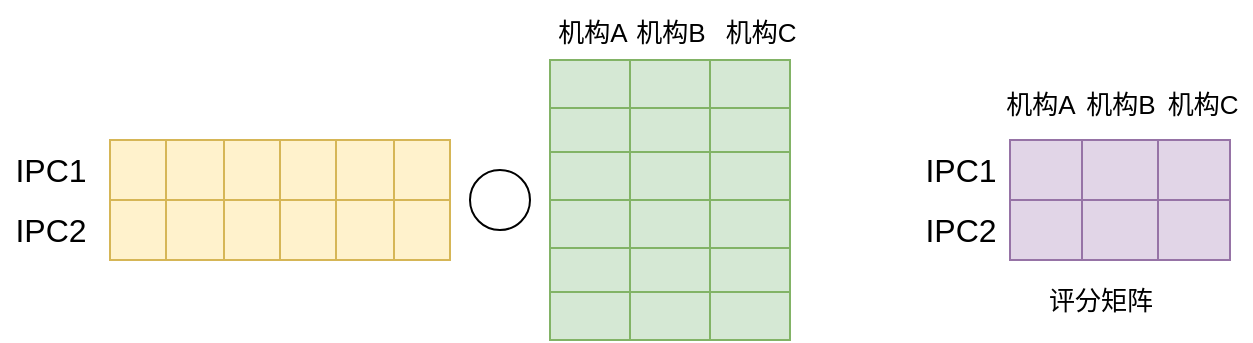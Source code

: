 <mxfile version="17.4.6" type="github">
  <diagram id="LbOjANlUnKk1hYQ8PQul" name="Page-1">
    <mxGraphModel dx="865" dy="428" grid="0" gridSize="10" guides="1" tooltips="1" connect="1" arrows="1" fold="1" page="1" pageScale="1" pageWidth="827" pageHeight="1169" math="0" shadow="0">
      <root>
        <mxCell id="0" />
        <mxCell id="1" parent="0" />
        <mxCell id="xyta7GMCh_n7n7dtNTIc-2" value="" style="shape=table;startSize=0;container=1;collapsible=0;childLayout=tableLayout;fillColor=#fff2cc;strokeColor=#d6b656;" vertex="1" parent="1">
          <mxGeometry x="180" y="240" width="170" height="30" as="geometry" />
        </mxCell>
        <mxCell id="xyta7GMCh_n7n7dtNTIc-3" value="" style="shape=tableRow;horizontal=0;startSize=0;swimlaneHead=0;swimlaneBody=0;top=0;left=0;bottom=0;right=0;collapsible=0;dropTarget=0;fillColor=none;points=[[0,0.5],[1,0.5]];portConstraint=eastwest;" vertex="1" parent="xyta7GMCh_n7n7dtNTIc-2">
          <mxGeometry width="170" height="30" as="geometry" />
        </mxCell>
        <mxCell id="xyta7GMCh_n7n7dtNTIc-4" value="" style="shape=partialRectangle;html=1;whiteSpace=wrap;connectable=0;overflow=hidden;fillColor=none;top=0;left=0;bottom=0;right=0;pointerEvents=1;" vertex="1" parent="xyta7GMCh_n7n7dtNTIc-3">
          <mxGeometry width="28" height="30" as="geometry">
            <mxRectangle width="28" height="30" as="alternateBounds" />
          </mxGeometry>
        </mxCell>
        <mxCell id="xyta7GMCh_n7n7dtNTIc-5" value="" style="shape=partialRectangle;html=1;whiteSpace=wrap;connectable=0;overflow=hidden;fillColor=none;top=0;left=0;bottom=0;right=0;pointerEvents=1;" vertex="1" parent="xyta7GMCh_n7n7dtNTIc-3">
          <mxGeometry x="28" width="29" height="30" as="geometry">
            <mxRectangle width="29" height="30" as="alternateBounds" />
          </mxGeometry>
        </mxCell>
        <mxCell id="xyta7GMCh_n7n7dtNTIc-6" value="" style="shape=partialRectangle;html=1;whiteSpace=wrap;connectable=0;overflow=hidden;fillColor=none;top=0;left=0;bottom=0;right=0;pointerEvents=1;" vertex="1" parent="xyta7GMCh_n7n7dtNTIc-3">
          <mxGeometry x="57" width="28" height="30" as="geometry">
            <mxRectangle width="28" height="30" as="alternateBounds" />
          </mxGeometry>
        </mxCell>
        <mxCell id="xyta7GMCh_n7n7dtNTIc-7" value="" style="shape=partialRectangle;html=1;whiteSpace=wrap;connectable=0;overflow=hidden;fillColor=none;top=0;left=0;bottom=0;right=0;pointerEvents=1;" vertex="1" parent="xyta7GMCh_n7n7dtNTIc-3">
          <mxGeometry x="85" width="28" height="30" as="geometry">
            <mxRectangle width="28" height="30" as="alternateBounds" />
          </mxGeometry>
        </mxCell>
        <mxCell id="xyta7GMCh_n7n7dtNTIc-8" value="" style="shape=partialRectangle;html=1;whiteSpace=wrap;connectable=0;overflow=hidden;fillColor=none;top=0;left=0;bottom=0;right=0;pointerEvents=1;" vertex="1" parent="xyta7GMCh_n7n7dtNTIc-3">
          <mxGeometry x="113" width="29" height="30" as="geometry">
            <mxRectangle width="29" height="30" as="alternateBounds" />
          </mxGeometry>
        </mxCell>
        <mxCell id="xyta7GMCh_n7n7dtNTIc-9" value="" style="shape=partialRectangle;html=1;whiteSpace=wrap;connectable=0;overflow=hidden;fillColor=none;top=0;left=0;bottom=0;right=0;pointerEvents=1;" vertex="1" parent="xyta7GMCh_n7n7dtNTIc-3">
          <mxGeometry x="142" width="28" height="30" as="geometry">
            <mxRectangle width="28" height="30" as="alternateBounds" />
          </mxGeometry>
        </mxCell>
        <mxCell id="xyta7GMCh_n7n7dtNTIc-10" value="" style="shape=tableRow;horizontal=0;startSize=0;swimlaneHead=0;swimlaneBody=0;top=0;left=0;bottom=0;right=0;collapsible=0;dropTarget=0;fillColor=none;points=[[0,0.5],[1,0.5]];portConstraint=eastwest;" vertex="1" parent="1">
          <mxGeometry x="180" y="270" width="170" height="30" as="geometry" />
        </mxCell>
        <mxCell id="xyta7GMCh_n7n7dtNTIc-11" value="" style="shape=partialRectangle;html=1;whiteSpace=wrap;connectable=0;overflow=hidden;fillColor=none;top=0;left=0;bottom=0;right=0;pointerEvents=1;" vertex="1" parent="xyta7GMCh_n7n7dtNTIc-10">
          <mxGeometry width="28" height="30" as="geometry">
            <mxRectangle width="28" height="30" as="alternateBounds" />
          </mxGeometry>
        </mxCell>
        <mxCell id="xyta7GMCh_n7n7dtNTIc-12" value="" style="shape=partialRectangle;html=1;whiteSpace=wrap;connectable=0;overflow=hidden;fillColor=none;top=0;left=0;bottom=0;right=0;pointerEvents=1;" vertex="1" parent="xyta7GMCh_n7n7dtNTIc-10">
          <mxGeometry x="28" width="29" height="30" as="geometry">
            <mxRectangle width="29" height="30" as="alternateBounds" />
          </mxGeometry>
        </mxCell>
        <mxCell id="xyta7GMCh_n7n7dtNTIc-13" value="" style="shape=partialRectangle;html=1;whiteSpace=wrap;connectable=0;overflow=hidden;fillColor=none;top=0;left=0;bottom=0;right=0;pointerEvents=1;" vertex="1" parent="xyta7GMCh_n7n7dtNTIc-10">
          <mxGeometry x="57" width="28" height="30" as="geometry">
            <mxRectangle width="28" height="30" as="alternateBounds" />
          </mxGeometry>
        </mxCell>
        <mxCell id="xyta7GMCh_n7n7dtNTIc-14" value="" style="shape=partialRectangle;html=1;whiteSpace=wrap;connectable=0;overflow=hidden;fillColor=none;top=0;left=0;bottom=0;right=0;pointerEvents=1;" vertex="1" parent="xyta7GMCh_n7n7dtNTIc-10">
          <mxGeometry x="85" width="28" height="30" as="geometry">
            <mxRectangle width="28" height="30" as="alternateBounds" />
          </mxGeometry>
        </mxCell>
        <mxCell id="xyta7GMCh_n7n7dtNTIc-15" value="" style="shape=partialRectangle;html=1;whiteSpace=wrap;connectable=0;overflow=hidden;fillColor=none;top=0;left=0;bottom=0;right=0;pointerEvents=1;" vertex="1" parent="xyta7GMCh_n7n7dtNTIc-10">
          <mxGeometry x="113" width="29" height="30" as="geometry">
            <mxRectangle width="29" height="30" as="alternateBounds" />
          </mxGeometry>
        </mxCell>
        <mxCell id="xyta7GMCh_n7n7dtNTIc-16" value="" style="shape=partialRectangle;html=1;whiteSpace=wrap;connectable=0;overflow=hidden;fillColor=none;top=0;left=0;bottom=0;right=0;pointerEvents=1;" vertex="1" parent="xyta7GMCh_n7n7dtNTIc-10">
          <mxGeometry x="142" width="28" height="30" as="geometry">
            <mxRectangle width="28" height="30" as="alternateBounds" />
          </mxGeometry>
        </mxCell>
        <mxCell id="xyta7GMCh_n7n7dtNTIc-17" value="" style="shape=table;startSize=0;container=1;collapsible=0;childLayout=tableLayout;fillColor=#fff2cc;strokeColor=#d6b656;" vertex="1" parent="1">
          <mxGeometry x="180" y="270" width="170" height="30" as="geometry" />
        </mxCell>
        <mxCell id="xyta7GMCh_n7n7dtNTIc-18" value="" style="shape=tableRow;horizontal=0;startSize=0;swimlaneHead=0;swimlaneBody=0;top=0;left=0;bottom=0;right=0;collapsible=0;dropTarget=0;fillColor=none;points=[[0,0.5],[1,0.5]];portConstraint=eastwest;" vertex="1" parent="xyta7GMCh_n7n7dtNTIc-17">
          <mxGeometry width="170" height="30" as="geometry" />
        </mxCell>
        <mxCell id="xyta7GMCh_n7n7dtNTIc-19" value="" style="shape=partialRectangle;html=1;whiteSpace=wrap;connectable=0;overflow=hidden;fillColor=none;top=0;left=0;bottom=0;right=0;pointerEvents=1;" vertex="1" parent="xyta7GMCh_n7n7dtNTIc-18">
          <mxGeometry width="28" height="30" as="geometry">
            <mxRectangle width="28" height="30" as="alternateBounds" />
          </mxGeometry>
        </mxCell>
        <mxCell id="xyta7GMCh_n7n7dtNTIc-20" value="" style="shape=partialRectangle;html=1;whiteSpace=wrap;connectable=0;overflow=hidden;fillColor=none;top=0;left=0;bottom=0;right=0;pointerEvents=1;" vertex="1" parent="xyta7GMCh_n7n7dtNTIc-18">
          <mxGeometry x="28" width="29" height="30" as="geometry">
            <mxRectangle width="29" height="30" as="alternateBounds" />
          </mxGeometry>
        </mxCell>
        <mxCell id="xyta7GMCh_n7n7dtNTIc-21" value="" style="shape=partialRectangle;html=1;whiteSpace=wrap;connectable=0;overflow=hidden;fillColor=none;top=0;left=0;bottom=0;right=0;pointerEvents=1;" vertex="1" parent="xyta7GMCh_n7n7dtNTIc-18">
          <mxGeometry x="57" width="28" height="30" as="geometry">
            <mxRectangle width="28" height="30" as="alternateBounds" />
          </mxGeometry>
        </mxCell>
        <mxCell id="xyta7GMCh_n7n7dtNTIc-22" value="" style="shape=partialRectangle;html=1;whiteSpace=wrap;connectable=0;overflow=hidden;fillColor=none;top=0;left=0;bottom=0;right=0;pointerEvents=1;" vertex="1" parent="xyta7GMCh_n7n7dtNTIc-18">
          <mxGeometry x="85" width="28" height="30" as="geometry">
            <mxRectangle width="28" height="30" as="alternateBounds" />
          </mxGeometry>
        </mxCell>
        <mxCell id="xyta7GMCh_n7n7dtNTIc-23" value="" style="shape=partialRectangle;html=1;whiteSpace=wrap;connectable=0;overflow=hidden;fillColor=none;top=0;left=0;bottom=0;right=0;pointerEvents=1;" vertex="1" parent="xyta7GMCh_n7n7dtNTIc-18">
          <mxGeometry x="113" width="29" height="30" as="geometry">
            <mxRectangle width="29" height="30" as="alternateBounds" />
          </mxGeometry>
        </mxCell>
        <mxCell id="xyta7GMCh_n7n7dtNTIc-24" value="" style="shape=partialRectangle;html=1;whiteSpace=wrap;connectable=0;overflow=hidden;fillColor=none;top=0;left=0;bottom=0;right=0;pointerEvents=1;" vertex="1" parent="xyta7GMCh_n7n7dtNTIc-18">
          <mxGeometry x="142" width="28" height="30" as="geometry">
            <mxRectangle width="28" height="30" as="alternateBounds" />
          </mxGeometry>
        </mxCell>
        <mxCell id="xyta7GMCh_n7n7dtNTIc-25" value="" style="ellipse;whiteSpace=wrap;html=1;aspect=fixed;" vertex="1" parent="1">
          <mxGeometry x="360" y="255" width="30" height="30" as="geometry" />
        </mxCell>
        <mxCell id="xyta7GMCh_n7n7dtNTIc-26" value="" style="shape=image;html=1;verticalAlign=top;verticalLabelPosition=bottom;labelBackgroundColor=#ffffff;imageAspect=0;aspect=fixed;image=https://cdn4.iconfinder.com/data/icons/essential-app-2/16/record-round-circle-dot-128.png;fontSize=26;" vertex="1" parent="1">
          <mxGeometry x="371.5" y="266.5" width="7" height="7" as="geometry" />
        </mxCell>
        <mxCell id="xyta7GMCh_n7n7dtNTIc-28" value="&lt;font style=&quot;font-size: 16px&quot;&gt;IPC1&lt;/font&gt;" style="text;html=1;align=center;verticalAlign=middle;resizable=0;points=[];autosize=1;strokeColor=none;fillColor=none;fontSize=18;" vertex="1" parent="1">
          <mxGeometry x="125" y="240" width="50" height="30" as="geometry" />
        </mxCell>
        <mxCell id="xyta7GMCh_n7n7dtNTIc-29" value="&lt;font style=&quot;font-size: 16px&quot;&gt;IPC2&lt;/font&gt;" style="text;html=1;align=center;verticalAlign=middle;resizable=0;points=[];autosize=1;strokeColor=none;fillColor=none;fontSize=18;" vertex="1" parent="1">
          <mxGeometry x="125" y="270" width="50" height="30" as="geometry" />
        </mxCell>
        <mxCell id="xyta7GMCh_n7n7dtNTIc-30" value="" style="shape=table;startSize=0;container=1;collapsible=0;childLayout=tableLayout;fontSize=16;fillColor=#d5e8d4;strokeColor=#82b366;" vertex="1" parent="1">
          <mxGeometry x="400" y="200" width="120" height="140" as="geometry" />
        </mxCell>
        <mxCell id="xyta7GMCh_n7n7dtNTIc-31" value="" style="shape=tableRow;horizontal=0;startSize=0;swimlaneHead=0;swimlaneBody=0;top=0;left=0;bottom=0;right=0;collapsible=0;dropTarget=0;fillColor=none;points=[[0,0.5],[1,0.5]];portConstraint=eastwest;fontSize=16;" vertex="1" parent="xyta7GMCh_n7n7dtNTIc-30">
          <mxGeometry width="120" height="24" as="geometry" />
        </mxCell>
        <mxCell id="xyta7GMCh_n7n7dtNTIc-32" value="" style="shape=partialRectangle;html=1;whiteSpace=wrap;connectable=0;overflow=hidden;fillColor=none;top=0;left=0;bottom=0;right=0;pointerEvents=1;fontSize=16;" vertex="1" parent="xyta7GMCh_n7n7dtNTIc-31">
          <mxGeometry width="40" height="24" as="geometry">
            <mxRectangle width="40" height="24" as="alternateBounds" />
          </mxGeometry>
        </mxCell>
        <mxCell id="xyta7GMCh_n7n7dtNTIc-33" value="" style="shape=partialRectangle;html=1;whiteSpace=wrap;connectable=0;overflow=hidden;fillColor=none;top=0;left=0;bottom=0;right=0;pointerEvents=1;fontSize=16;" vertex="1" parent="xyta7GMCh_n7n7dtNTIc-31">
          <mxGeometry x="40" width="40" height="24" as="geometry">
            <mxRectangle width="40" height="24" as="alternateBounds" />
          </mxGeometry>
        </mxCell>
        <mxCell id="xyta7GMCh_n7n7dtNTIc-34" value="" style="shape=partialRectangle;html=1;whiteSpace=wrap;connectable=0;overflow=hidden;fillColor=none;top=0;left=0;bottom=0;right=0;pointerEvents=1;fontSize=16;" vertex="1" parent="xyta7GMCh_n7n7dtNTIc-31">
          <mxGeometry x="80" width="40" height="24" as="geometry">
            <mxRectangle width="40" height="24" as="alternateBounds" />
          </mxGeometry>
        </mxCell>
        <mxCell id="xyta7GMCh_n7n7dtNTIc-35" value="" style="shape=tableRow;horizontal=0;startSize=0;swimlaneHead=0;swimlaneBody=0;top=0;left=0;bottom=0;right=0;collapsible=0;dropTarget=0;fillColor=none;points=[[0,0.5],[1,0.5]];portConstraint=eastwest;fontSize=16;" vertex="1" parent="xyta7GMCh_n7n7dtNTIc-30">
          <mxGeometry y="24" width="120" height="22" as="geometry" />
        </mxCell>
        <mxCell id="xyta7GMCh_n7n7dtNTIc-36" value="" style="shape=partialRectangle;html=1;whiteSpace=wrap;connectable=0;overflow=hidden;fillColor=none;top=0;left=0;bottom=0;right=0;pointerEvents=1;fontSize=16;" vertex="1" parent="xyta7GMCh_n7n7dtNTIc-35">
          <mxGeometry width="40" height="22" as="geometry">
            <mxRectangle width="40" height="22" as="alternateBounds" />
          </mxGeometry>
        </mxCell>
        <mxCell id="xyta7GMCh_n7n7dtNTIc-37" value="" style="shape=partialRectangle;html=1;whiteSpace=wrap;connectable=0;overflow=hidden;fillColor=none;top=0;left=0;bottom=0;right=0;pointerEvents=1;fontSize=16;" vertex="1" parent="xyta7GMCh_n7n7dtNTIc-35">
          <mxGeometry x="40" width="40" height="22" as="geometry">
            <mxRectangle width="40" height="22" as="alternateBounds" />
          </mxGeometry>
        </mxCell>
        <mxCell id="xyta7GMCh_n7n7dtNTIc-38" value="" style="shape=partialRectangle;html=1;whiteSpace=wrap;connectable=0;overflow=hidden;fillColor=none;top=0;left=0;bottom=0;right=0;pointerEvents=1;fontSize=16;" vertex="1" parent="xyta7GMCh_n7n7dtNTIc-35">
          <mxGeometry x="80" width="40" height="22" as="geometry">
            <mxRectangle width="40" height="22" as="alternateBounds" />
          </mxGeometry>
        </mxCell>
        <mxCell id="xyta7GMCh_n7n7dtNTIc-39" value="" style="shape=tableRow;horizontal=0;startSize=0;swimlaneHead=0;swimlaneBody=0;top=0;left=0;bottom=0;right=0;collapsible=0;dropTarget=0;fillColor=none;points=[[0,0.5],[1,0.5]];portConstraint=eastwest;fontSize=16;" vertex="1" parent="xyta7GMCh_n7n7dtNTIc-30">
          <mxGeometry y="46" width="120" height="24" as="geometry" />
        </mxCell>
        <mxCell id="xyta7GMCh_n7n7dtNTIc-40" value="" style="shape=partialRectangle;html=1;whiteSpace=wrap;connectable=0;overflow=hidden;fillColor=none;top=0;left=0;bottom=0;right=0;pointerEvents=1;fontSize=16;" vertex="1" parent="xyta7GMCh_n7n7dtNTIc-39">
          <mxGeometry width="40" height="24" as="geometry">
            <mxRectangle width="40" height="24" as="alternateBounds" />
          </mxGeometry>
        </mxCell>
        <mxCell id="xyta7GMCh_n7n7dtNTIc-41" value="" style="shape=partialRectangle;html=1;whiteSpace=wrap;connectable=0;overflow=hidden;fillColor=none;top=0;left=0;bottom=0;right=0;pointerEvents=1;fontSize=16;" vertex="1" parent="xyta7GMCh_n7n7dtNTIc-39">
          <mxGeometry x="40" width="40" height="24" as="geometry">
            <mxRectangle width="40" height="24" as="alternateBounds" />
          </mxGeometry>
        </mxCell>
        <mxCell id="xyta7GMCh_n7n7dtNTIc-42" value="" style="shape=partialRectangle;html=1;whiteSpace=wrap;connectable=0;overflow=hidden;fillColor=none;top=0;left=0;bottom=0;right=0;pointerEvents=1;fontSize=16;" vertex="1" parent="xyta7GMCh_n7n7dtNTIc-39">
          <mxGeometry x="80" width="40" height="24" as="geometry">
            <mxRectangle width="40" height="24" as="alternateBounds" />
          </mxGeometry>
        </mxCell>
        <mxCell id="xyta7GMCh_n7n7dtNTIc-43" value="" style="shape=tableRow;horizontal=0;startSize=0;swimlaneHead=0;swimlaneBody=0;top=0;left=0;bottom=0;right=0;collapsible=0;dropTarget=0;fillColor=none;points=[[0,0.5],[1,0.5]];portConstraint=eastwest;fontSize=16;" vertex="1" parent="xyta7GMCh_n7n7dtNTIc-30">
          <mxGeometry y="70" width="120" height="24" as="geometry" />
        </mxCell>
        <mxCell id="xyta7GMCh_n7n7dtNTIc-44" value="" style="shape=partialRectangle;html=1;whiteSpace=wrap;connectable=0;overflow=hidden;fillColor=none;top=0;left=0;bottom=0;right=0;pointerEvents=1;fontSize=16;" vertex="1" parent="xyta7GMCh_n7n7dtNTIc-43">
          <mxGeometry width="40" height="24" as="geometry">
            <mxRectangle width="40" height="24" as="alternateBounds" />
          </mxGeometry>
        </mxCell>
        <mxCell id="xyta7GMCh_n7n7dtNTIc-45" value="" style="shape=partialRectangle;html=1;whiteSpace=wrap;connectable=0;overflow=hidden;fillColor=none;top=0;left=0;bottom=0;right=0;pointerEvents=1;fontSize=16;" vertex="1" parent="xyta7GMCh_n7n7dtNTIc-43">
          <mxGeometry x="40" width="40" height="24" as="geometry">
            <mxRectangle width="40" height="24" as="alternateBounds" />
          </mxGeometry>
        </mxCell>
        <mxCell id="xyta7GMCh_n7n7dtNTIc-46" value="" style="shape=partialRectangle;html=1;whiteSpace=wrap;connectable=0;overflow=hidden;fillColor=none;top=0;left=0;bottom=0;right=0;pointerEvents=1;fontSize=16;" vertex="1" parent="xyta7GMCh_n7n7dtNTIc-43">
          <mxGeometry x="80" width="40" height="24" as="geometry">
            <mxRectangle width="40" height="24" as="alternateBounds" />
          </mxGeometry>
        </mxCell>
        <mxCell id="xyta7GMCh_n7n7dtNTIc-47" value="" style="shape=tableRow;horizontal=0;startSize=0;swimlaneHead=0;swimlaneBody=0;top=0;left=0;bottom=0;right=0;collapsible=0;dropTarget=0;fillColor=none;points=[[0,0.5],[1,0.5]];portConstraint=eastwest;fontSize=16;" vertex="1" parent="xyta7GMCh_n7n7dtNTIc-30">
          <mxGeometry y="94" width="120" height="22" as="geometry" />
        </mxCell>
        <mxCell id="xyta7GMCh_n7n7dtNTIc-48" value="" style="shape=partialRectangle;html=1;whiteSpace=wrap;connectable=0;overflow=hidden;fillColor=none;top=0;left=0;bottom=0;right=0;pointerEvents=1;fontSize=16;" vertex="1" parent="xyta7GMCh_n7n7dtNTIc-47">
          <mxGeometry width="40" height="22" as="geometry">
            <mxRectangle width="40" height="22" as="alternateBounds" />
          </mxGeometry>
        </mxCell>
        <mxCell id="xyta7GMCh_n7n7dtNTIc-49" value="" style="shape=partialRectangle;html=1;whiteSpace=wrap;connectable=0;overflow=hidden;fillColor=none;top=0;left=0;bottom=0;right=0;pointerEvents=1;fontSize=16;" vertex="1" parent="xyta7GMCh_n7n7dtNTIc-47">
          <mxGeometry x="40" width="40" height="22" as="geometry">
            <mxRectangle width="40" height="22" as="alternateBounds" />
          </mxGeometry>
        </mxCell>
        <mxCell id="xyta7GMCh_n7n7dtNTIc-50" value="" style="shape=partialRectangle;html=1;whiteSpace=wrap;connectable=0;overflow=hidden;fillColor=none;top=0;left=0;bottom=0;right=0;pointerEvents=1;fontSize=16;" vertex="1" parent="xyta7GMCh_n7n7dtNTIc-47">
          <mxGeometry x="80" width="40" height="22" as="geometry">
            <mxRectangle width="40" height="22" as="alternateBounds" />
          </mxGeometry>
        </mxCell>
        <mxCell id="xyta7GMCh_n7n7dtNTIc-51" value="" style="shape=tableRow;horizontal=0;startSize=0;swimlaneHead=0;swimlaneBody=0;top=0;left=0;bottom=0;right=0;collapsible=0;dropTarget=0;fillColor=none;points=[[0,0.5],[1,0.5]];portConstraint=eastwest;fontSize=16;" vertex="1" parent="xyta7GMCh_n7n7dtNTIc-30">
          <mxGeometry y="116" width="120" height="24" as="geometry" />
        </mxCell>
        <mxCell id="xyta7GMCh_n7n7dtNTIc-52" value="" style="shape=partialRectangle;html=1;whiteSpace=wrap;connectable=0;overflow=hidden;fillColor=none;top=0;left=0;bottom=0;right=0;pointerEvents=1;fontSize=16;" vertex="1" parent="xyta7GMCh_n7n7dtNTIc-51">
          <mxGeometry width="40" height="24" as="geometry">
            <mxRectangle width="40" height="24" as="alternateBounds" />
          </mxGeometry>
        </mxCell>
        <mxCell id="xyta7GMCh_n7n7dtNTIc-53" value="" style="shape=partialRectangle;html=1;whiteSpace=wrap;connectable=0;overflow=hidden;fillColor=none;top=0;left=0;bottom=0;right=0;pointerEvents=1;fontSize=16;" vertex="1" parent="xyta7GMCh_n7n7dtNTIc-51">
          <mxGeometry x="40" width="40" height="24" as="geometry">
            <mxRectangle width="40" height="24" as="alternateBounds" />
          </mxGeometry>
        </mxCell>
        <mxCell id="xyta7GMCh_n7n7dtNTIc-54" value="" style="shape=partialRectangle;html=1;whiteSpace=wrap;connectable=0;overflow=hidden;fillColor=none;top=0;left=0;bottom=0;right=0;pointerEvents=1;fontSize=16;" vertex="1" parent="xyta7GMCh_n7n7dtNTIc-51">
          <mxGeometry x="80" width="40" height="24" as="geometry">
            <mxRectangle width="40" height="24" as="alternateBounds" />
          </mxGeometry>
        </mxCell>
        <mxCell id="xyta7GMCh_n7n7dtNTIc-56" value="&lt;font style=&quot;font-size: 13px&quot;&gt;机构A&lt;/font&gt;" style="text;html=1;align=center;verticalAlign=middle;resizable=0;points=[];autosize=1;strokeColor=none;fillColor=none;fontSize=16;" vertex="1" parent="1">
          <mxGeometry x="395.5" y="170" width="50" height="30" as="geometry" />
        </mxCell>
        <mxCell id="xyta7GMCh_n7n7dtNTIc-57" value="&lt;font style=&quot;font-size: 13px&quot;&gt;机构B&lt;/font&gt;" style="text;html=1;align=center;verticalAlign=middle;resizable=0;points=[];autosize=1;strokeColor=none;fillColor=none;fontSize=16;" vertex="1" parent="1">
          <mxGeometry x="435" y="170" width="50" height="30" as="geometry" />
        </mxCell>
        <mxCell id="xyta7GMCh_n7n7dtNTIc-58" value="&lt;font style=&quot;font-size: 13px&quot;&gt;机构C&lt;/font&gt;" style="text;html=1;align=center;verticalAlign=middle;resizable=0;points=[];autosize=1;strokeColor=none;fillColor=none;fontSize=16;" vertex="1" parent="1">
          <mxGeometry x="480" y="170" width="50" height="30" as="geometry" />
        </mxCell>
        <mxCell id="xyta7GMCh_n7n7dtNTIc-61" value="" style="shape=image;html=1;verticalAlign=top;verticalLabelPosition=bottom;labelBackgroundColor=#ffffff;imageAspect=0;aspect=fixed;image=https://cdn2.iconfinder.com/data/icons/css-vol-2/24/math-equal-128.png;fontSize=13;" vertex="1" parent="1">
          <mxGeometry x="530" y="245.5" width="49" height="49" as="geometry" />
        </mxCell>
        <mxCell id="xyta7GMCh_n7n7dtNTIc-62" value="" style="shape=table;startSize=0;container=1;collapsible=0;childLayout=tableLayout;fontSize=13;fillColor=#e1d5e7;strokeColor=#9673a6;" vertex="1" parent="1">
          <mxGeometry x="630" y="240" width="110" height="60" as="geometry" />
        </mxCell>
        <mxCell id="xyta7GMCh_n7n7dtNTIc-63" value="" style="shape=tableRow;horizontal=0;startSize=0;swimlaneHead=0;swimlaneBody=0;top=0;left=0;bottom=0;right=0;collapsible=0;dropTarget=0;fillColor=none;points=[[0,0.5],[1,0.5]];portConstraint=eastwest;fontSize=13;" vertex="1" parent="xyta7GMCh_n7n7dtNTIc-62">
          <mxGeometry width="110" height="30" as="geometry" />
        </mxCell>
        <mxCell id="xyta7GMCh_n7n7dtNTIc-64" value="" style="shape=partialRectangle;html=1;whiteSpace=wrap;connectable=0;overflow=hidden;fillColor=none;top=0;left=0;bottom=0;right=0;pointerEvents=1;fontSize=13;" vertex="1" parent="xyta7GMCh_n7n7dtNTIc-63">
          <mxGeometry width="36" height="30" as="geometry">
            <mxRectangle width="36" height="30" as="alternateBounds" />
          </mxGeometry>
        </mxCell>
        <mxCell id="xyta7GMCh_n7n7dtNTIc-65" value="" style="shape=partialRectangle;html=1;whiteSpace=wrap;connectable=0;overflow=hidden;fillColor=none;top=0;left=0;bottom=0;right=0;pointerEvents=1;fontSize=13;" vertex="1" parent="xyta7GMCh_n7n7dtNTIc-63">
          <mxGeometry x="36" width="38" height="30" as="geometry">
            <mxRectangle width="38" height="30" as="alternateBounds" />
          </mxGeometry>
        </mxCell>
        <mxCell id="xyta7GMCh_n7n7dtNTIc-66" value="" style="shape=partialRectangle;html=1;whiteSpace=wrap;connectable=0;overflow=hidden;fillColor=none;top=0;left=0;bottom=0;right=0;pointerEvents=1;fontSize=13;" vertex="1" parent="xyta7GMCh_n7n7dtNTIc-63">
          <mxGeometry x="74" width="36" height="30" as="geometry">
            <mxRectangle width="36" height="30" as="alternateBounds" />
          </mxGeometry>
        </mxCell>
        <mxCell id="xyta7GMCh_n7n7dtNTIc-67" value="" style="shape=tableRow;horizontal=0;startSize=0;swimlaneHead=0;swimlaneBody=0;top=0;left=0;bottom=0;right=0;collapsible=0;dropTarget=0;fillColor=none;points=[[0,0.5],[1,0.5]];portConstraint=eastwest;fontSize=13;" vertex="1" parent="xyta7GMCh_n7n7dtNTIc-62">
          <mxGeometry y="30" width="110" height="30" as="geometry" />
        </mxCell>
        <mxCell id="xyta7GMCh_n7n7dtNTIc-68" value="" style="shape=partialRectangle;html=1;whiteSpace=wrap;connectable=0;overflow=hidden;fillColor=none;top=0;left=0;bottom=0;right=0;pointerEvents=1;fontSize=13;" vertex="1" parent="xyta7GMCh_n7n7dtNTIc-67">
          <mxGeometry width="36" height="30" as="geometry">
            <mxRectangle width="36" height="30" as="alternateBounds" />
          </mxGeometry>
        </mxCell>
        <mxCell id="xyta7GMCh_n7n7dtNTIc-69" value="" style="shape=partialRectangle;html=1;whiteSpace=wrap;connectable=0;overflow=hidden;fillColor=none;top=0;left=0;bottom=0;right=0;pointerEvents=1;fontSize=13;" vertex="1" parent="xyta7GMCh_n7n7dtNTIc-67">
          <mxGeometry x="36" width="38" height="30" as="geometry">
            <mxRectangle width="38" height="30" as="alternateBounds" />
          </mxGeometry>
        </mxCell>
        <mxCell id="xyta7GMCh_n7n7dtNTIc-70" value="" style="shape=partialRectangle;html=1;whiteSpace=wrap;connectable=0;overflow=hidden;fillColor=none;top=0;left=0;bottom=0;right=0;pointerEvents=1;fontSize=13;" vertex="1" parent="xyta7GMCh_n7n7dtNTIc-67">
          <mxGeometry x="74" width="36" height="30" as="geometry">
            <mxRectangle width="36" height="30" as="alternateBounds" />
          </mxGeometry>
        </mxCell>
        <mxCell id="xyta7GMCh_n7n7dtNTIc-71" value="评分矩阵" style="text;html=1;align=center;verticalAlign=middle;resizable=0;points=[];autosize=1;strokeColor=none;fillColor=none;fontSize=13;" vertex="1" parent="1">
          <mxGeometry x="640" y="310" width="70" height="20" as="geometry" />
        </mxCell>
        <mxCell id="xyta7GMCh_n7n7dtNTIc-72" value="&lt;font style=&quot;font-size: 16px&quot;&gt;IPC1&lt;/font&gt;" style="text;html=1;align=center;verticalAlign=middle;resizable=0;points=[];autosize=1;strokeColor=none;fillColor=none;fontSize=18;" vertex="1" parent="1">
          <mxGeometry x="580" y="240" width="50" height="30" as="geometry" />
        </mxCell>
        <mxCell id="xyta7GMCh_n7n7dtNTIc-73" value="&lt;font style=&quot;font-size: 16px&quot;&gt;IPC2&lt;/font&gt;" style="text;html=1;align=center;verticalAlign=middle;resizable=0;points=[];autosize=1;strokeColor=none;fillColor=none;fontSize=18;" vertex="1" parent="1">
          <mxGeometry x="580" y="270" width="50" height="30" as="geometry" />
        </mxCell>
        <mxCell id="xyta7GMCh_n7n7dtNTIc-74" value="&lt;font style=&quot;font-size: 13px&quot;&gt;机构A&lt;/font&gt;" style="text;html=1;align=center;verticalAlign=middle;resizable=0;points=[];autosize=1;strokeColor=none;fillColor=none;fontSize=16;" vertex="1" parent="1">
          <mxGeometry x="620" y="206" width="50" height="30" as="geometry" />
        </mxCell>
        <mxCell id="xyta7GMCh_n7n7dtNTIc-75" value="&lt;font style=&quot;font-size: 13px&quot;&gt;机构B&lt;/font&gt;" style="text;html=1;align=center;verticalAlign=middle;resizable=0;points=[];autosize=1;strokeColor=none;fillColor=none;fontSize=16;" vertex="1" parent="1">
          <mxGeometry x="660" y="206" width="50" height="30" as="geometry" />
        </mxCell>
        <mxCell id="xyta7GMCh_n7n7dtNTIc-76" value="&lt;font style=&quot;font-size: 13px&quot;&gt;机构C&lt;/font&gt;" style="text;html=1;align=center;verticalAlign=middle;resizable=0;points=[];autosize=1;strokeColor=none;fillColor=none;fontSize=16;" vertex="1" parent="1">
          <mxGeometry x="700.5" y="206" width="50" height="30" as="geometry" />
        </mxCell>
      </root>
    </mxGraphModel>
  </diagram>
</mxfile>
